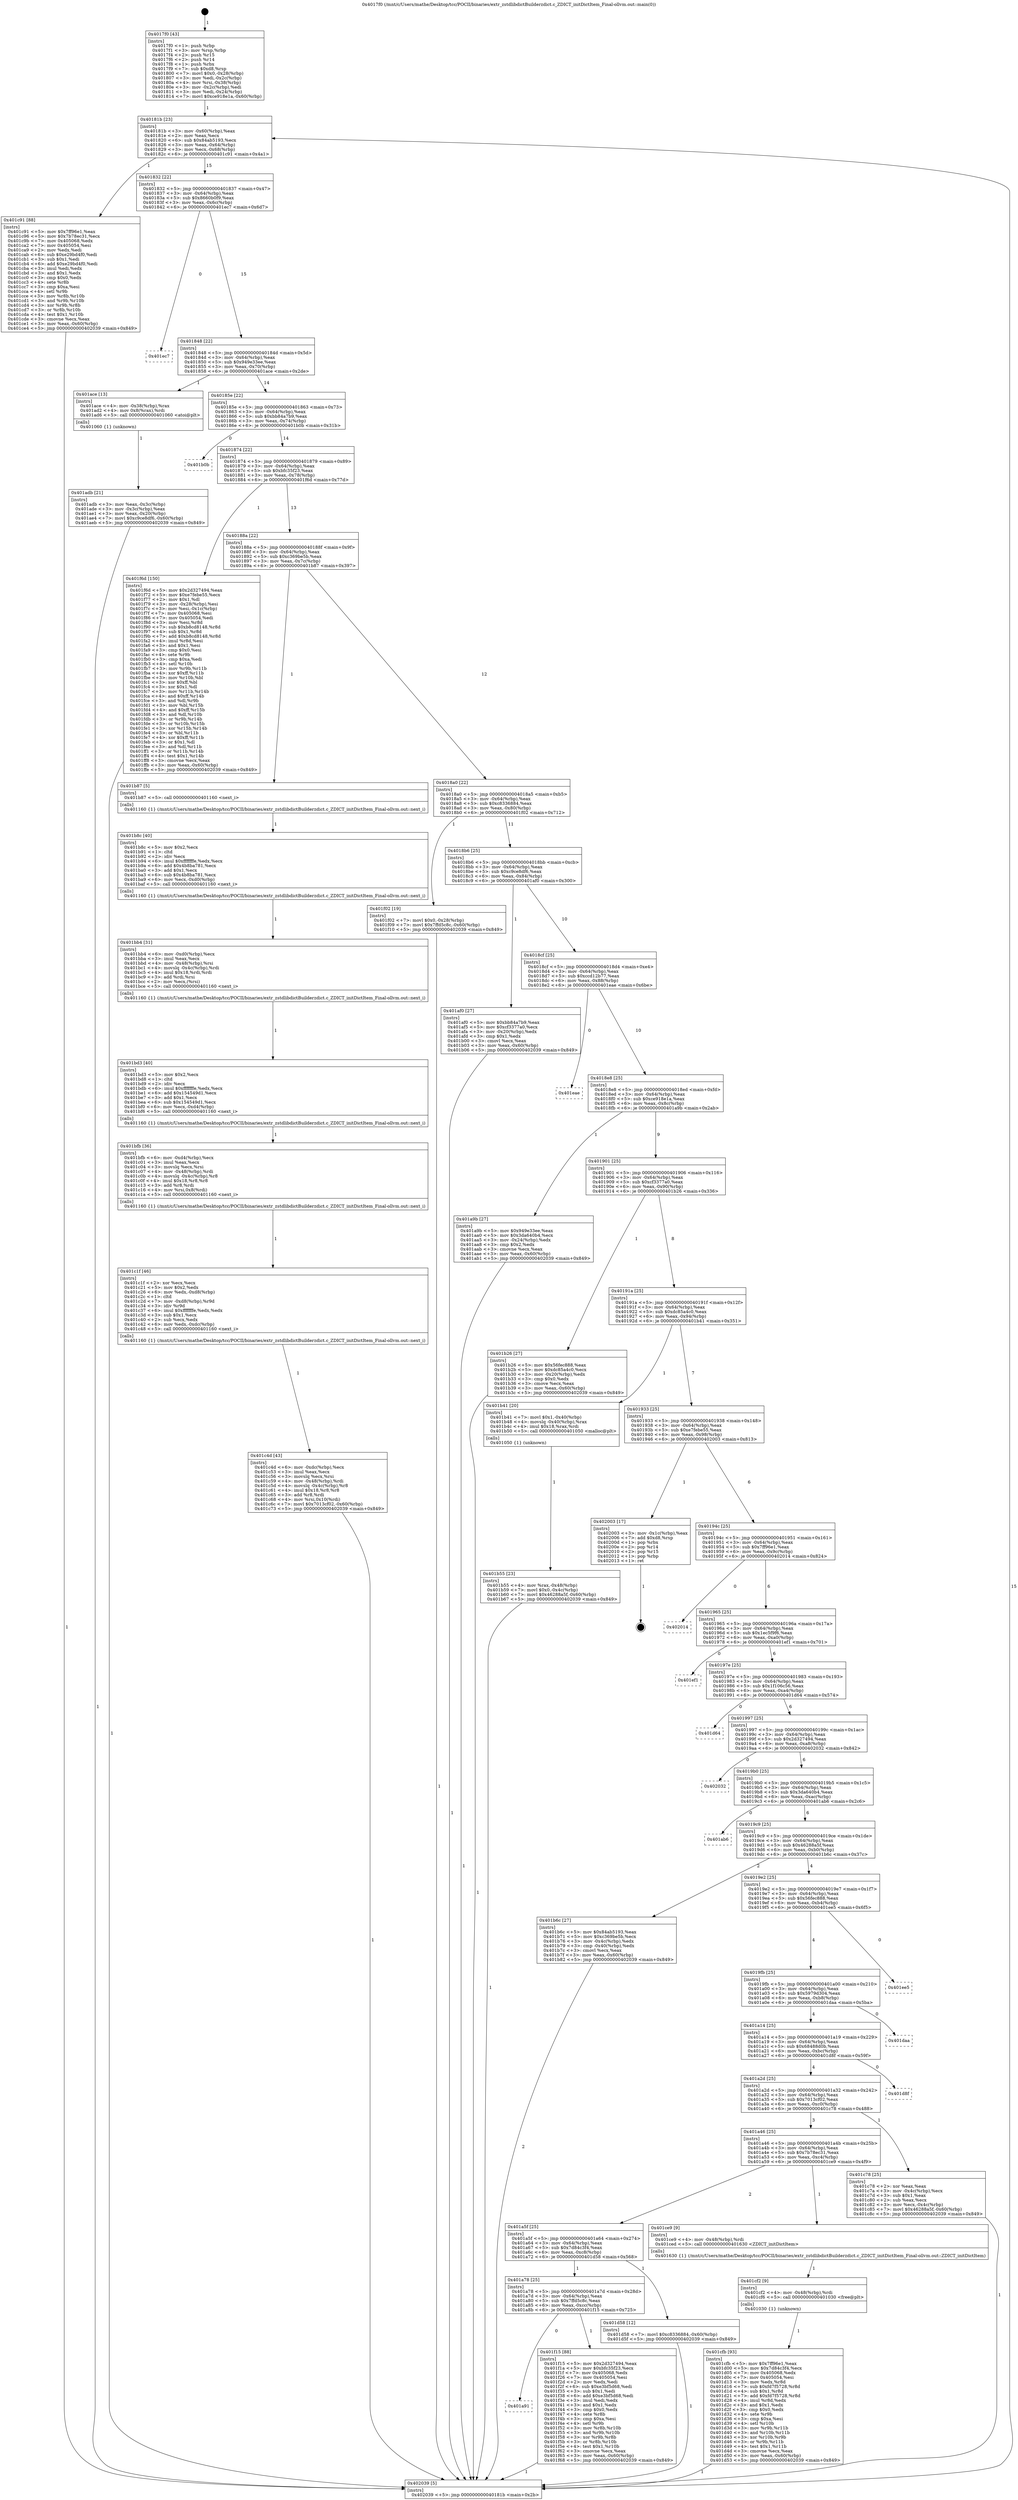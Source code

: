 digraph "0x4017f0" {
  label = "0x4017f0 (/mnt/c/Users/mathe/Desktop/tcc/POCII/binaries/extr_zstdlibdictBuilderzdict.c_ZDICT_initDictItem_Final-ollvm.out::main(0))"
  labelloc = "t"
  node[shape=record]

  Entry [label="",width=0.3,height=0.3,shape=circle,fillcolor=black,style=filled]
  "0x40181b" [label="{
     0x40181b [23]\l
     | [instrs]\l
     &nbsp;&nbsp;0x40181b \<+3\>: mov -0x60(%rbp),%eax\l
     &nbsp;&nbsp;0x40181e \<+2\>: mov %eax,%ecx\l
     &nbsp;&nbsp;0x401820 \<+6\>: sub $0x84ab5193,%ecx\l
     &nbsp;&nbsp;0x401826 \<+3\>: mov %eax,-0x64(%rbp)\l
     &nbsp;&nbsp;0x401829 \<+3\>: mov %ecx,-0x68(%rbp)\l
     &nbsp;&nbsp;0x40182c \<+6\>: je 0000000000401c91 \<main+0x4a1\>\l
  }"]
  "0x401c91" [label="{
     0x401c91 [88]\l
     | [instrs]\l
     &nbsp;&nbsp;0x401c91 \<+5\>: mov $0x7ff96e1,%eax\l
     &nbsp;&nbsp;0x401c96 \<+5\>: mov $0x7b78ec31,%ecx\l
     &nbsp;&nbsp;0x401c9b \<+7\>: mov 0x405068,%edx\l
     &nbsp;&nbsp;0x401ca2 \<+7\>: mov 0x405054,%esi\l
     &nbsp;&nbsp;0x401ca9 \<+2\>: mov %edx,%edi\l
     &nbsp;&nbsp;0x401cab \<+6\>: sub $0xe29bd4f0,%edi\l
     &nbsp;&nbsp;0x401cb1 \<+3\>: sub $0x1,%edi\l
     &nbsp;&nbsp;0x401cb4 \<+6\>: add $0xe29bd4f0,%edi\l
     &nbsp;&nbsp;0x401cba \<+3\>: imul %edi,%edx\l
     &nbsp;&nbsp;0x401cbd \<+3\>: and $0x1,%edx\l
     &nbsp;&nbsp;0x401cc0 \<+3\>: cmp $0x0,%edx\l
     &nbsp;&nbsp;0x401cc3 \<+4\>: sete %r8b\l
     &nbsp;&nbsp;0x401cc7 \<+3\>: cmp $0xa,%esi\l
     &nbsp;&nbsp;0x401cca \<+4\>: setl %r9b\l
     &nbsp;&nbsp;0x401cce \<+3\>: mov %r8b,%r10b\l
     &nbsp;&nbsp;0x401cd1 \<+3\>: and %r9b,%r10b\l
     &nbsp;&nbsp;0x401cd4 \<+3\>: xor %r9b,%r8b\l
     &nbsp;&nbsp;0x401cd7 \<+3\>: or %r8b,%r10b\l
     &nbsp;&nbsp;0x401cda \<+4\>: test $0x1,%r10b\l
     &nbsp;&nbsp;0x401cde \<+3\>: cmovne %ecx,%eax\l
     &nbsp;&nbsp;0x401ce1 \<+3\>: mov %eax,-0x60(%rbp)\l
     &nbsp;&nbsp;0x401ce4 \<+5\>: jmp 0000000000402039 \<main+0x849\>\l
  }"]
  "0x401832" [label="{
     0x401832 [22]\l
     | [instrs]\l
     &nbsp;&nbsp;0x401832 \<+5\>: jmp 0000000000401837 \<main+0x47\>\l
     &nbsp;&nbsp;0x401837 \<+3\>: mov -0x64(%rbp),%eax\l
     &nbsp;&nbsp;0x40183a \<+5\>: sub $0x8660b0f9,%eax\l
     &nbsp;&nbsp;0x40183f \<+3\>: mov %eax,-0x6c(%rbp)\l
     &nbsp;&nbsp;0x401842 \<+6\>: je 0000000000401ec7 \<main+0x6d7\>\l
  }"]
  Exit [label="",width=0.3,height=0.3,shape=circle,fillcolor=black,style=filled,peripheries=2]
  "0x401ec7" [label="{
     0x401ec7\l
  }", style=dashed]
  "0x401848" [label="{
     0x401848 [22]\l
     | [instrs]\l
     &nbsp;&nbsp;0x401848 \<+5\>: jmp 000000000040184d \<main+0x5d\>\l
     &nbsp;&nbsp;0x40184d \<+3\>: mov -0x64(%rbp),%eax\l
     &nbsp;&nbsp;0x401850 \<+5\>: sub $0x949e33ee,%eax\l
     &nbsp;&nbsp;0x401855 \<+3\>: mov %eax,-0x70(%rbp)\l
     &nbsp;&nbsp;0x401858 \<+6\>: je 0000000000401ace \<main+0x2de\>\l
  }"]
  "0x401a91" [label="{
     0x401a91\l
  }", style=dashed]
  "0x401ace" [label="{
     0x401ace [13]\l
     | [instrs]\l
     &nbsp;&nbsp;0x401ace \<+4\>: mov -0x38(%rbp),%rax\l
     &nbsp;&nbsp;0x401ad2 \<+4\>: mov 0x8(%rax),%rdi\l
     &nbsp;&nbsp;0x401ad6 \<+5\>: call 0000000000401060 \<atoi@plt\>\l
     | [calls]\l
     &nbsp;&nbsp;0x401060 \{1\} (unknown)\l
  }"]
  "0x40185e" [label="{
     0x40185e [22]\l
     | [instrs]\l
     &nbsp;&nbsp;0x40185e \<+5\>: jmp 0000000000401863 \<main+0x73\>\l
     &nbsp;&nbsp;0x401863 \<+3\>: mov -0x64(%rbp),%eax\l
     &nbsp;&nbsp;0x401866 \<+5\>: sub $0xbb84a7b9,%eax\l
     &nbsp;&nbsp;0x40186b \<+3\>: mov %eax,-0x74(%rbp)\l
     &nbsp;&nbsp;0x40186e \<+6\>: je 0000000000401b0b \<main+0x31b\>\l
  }"]
  "0x401f15" [label="{
     0x401f15 [88]\l
     | [instrs]\l
     &nbsp;&nbsp;0x401f15 \<+5\>: mov $0x2d327494,%eax\l
     &nbsp;&nbsp;0x401f1a \<+5\>: mov $0xbfc35f23,%ecx\l
     &nbsp;&nbsp;0x401f1f \<+7\>: mov 0x405068,%edx\l
     &nbsp;&nbsp;0x401f26 \<+7\>: mov 0x405054,%esi\l
     &nbsp;&nbsp;0x401f2d \<+2\>: mov %edx,%edi\l
     &nbsp;&nbsp;0x401f2f \<+6\>: sub $0xe3bf5d68,%edi\l
     &nbsp;&nbsp;0x401f35 \<+3\>: sub $0x1,%edi\l
     &nbsp;&nbsp;0x401f38 \<+6\>: add $0xe3bf5d68,%edi\l
     &nbsp;&nbsp;0x401f3e \<+3\>: imul %edi,%edx\l
     &nbsp;&nbsp;0x401f41 \<+3\>: and $0x1,%edx\l
     &nbsp;&nbsp;0x401f44 \<+3\>: cmp $0x0,%edx\l
     &nbsp;&nbsp;0x401f47 \<+4\>: sete %r8b\l
     &nbsp;&nbsp;0x401f4b \<+3\>: cmp $0xa,%esi\l
     &nbsp;&nbsp;0x401f4e \<+4\>: setl %r9b\l
     &nbsp;&nbsp;0x401f52 \<+3\>: mov %r8b,%r10b\l
     &nbsp;&nbsp;0x401f55 \<+3\>: and %r9b,%r10b\l
     &nbsp;&nbsp;0x401f58 \<+3\>: xor %r9b,%r8b\l
     &nbsp;&nbsp;0x401f5b \<+3\>: or %r8b,%r10b\l
     &nbsp;&nbsp;0x401f5e \<+4\>: test $0x1,%r10b\l
     &nbsp;&nbsp;0x401f62 \<+3\>: cmovne %ecx,%eax\l
     &nbsp;&nbsp;0x401f65 \<+3\>: mov %eax,-0x60(%rbp)\l
     &nbsp;&nbsp;0x401f68 \<+5\>: jmp 0000000000402039 \<main+0x849\>\l
  }"]
  "0x401b0b" [label="{
     0x401b0b\l
  }", style=dashed]
  "0x401874" [label="{
     0x401874 [22]\l
     | [instrs]\l
     &nbsp;&nbsp;0x401874 \<+5\>: jmp 0000000000401879 \<main+0x89\>\l
     &nbsp;&nbsp;0x401879 \<+3\>: mov -0x64(%rbp),%eax\l
     &nbsp;&nbsp;0x40187c \<+5\>: sub $0xbfc35f23,%eax\l
     &nbsp;&nbsp;0x401881 \<+3\>: mov %eax,-0x78(%rbp)\l
     &nbsp;&nbsp;0x401884 \<+6\>: je 0000000000401f6d \<main+0x77d\>\l
  }"]
  "0x401a78" [label="{
     0x401a78 [25]\l
     | [instrs]\l
     &nbsp;&nbsp;0x401a78 \<+5\>: jmp 0000000000401a7d \<main+0x28d\>\l
     &nbsp;&nbsp;0x401a7d \<+3\>: mov -0x64(%rbp),%eax\l
     &nbsp;&nbsp;0x401a80 \<+5\>: sub $0x7ffd5c8c,%eax\l
     &nbsp;&nbsp;0x401a85 \<+6\>: mov %eax,-0xcc(%rbp)\l
     &nbsp;&nbsp;0x401a8b \<+6\>: je 0000000000401f15 \<main+0x725\>\l
  }"]
  "0x401f6d" [label="{
     0x401f6d [150]\l
     | [instrs]\l
     &nbsp;&nbsp;0x401f6d \<+5\>: mov $0x2d327494,%eax\l
     &nbsp;&nbsp;0x401f72 \<+5\>: mov $0xe7febe55,%ecx\l
     &nbsp;&nbsp;0x401f77 \<+2\>: mov $0x1,%dl\l
     &nbsp;&nbsp;0x401f79 \<+3\>: mov -0x28(%rbp),%esi\l
     &nbsp;&nbsp;0x401f7c \<+3\>: mov %esi,-0x1c(%rbp)\l
     &nbsp;&nbsp;0x401f7f \<+7\>: mov 0x405068,%esi\l
     &nbsp;&nbsp;0x401f86 \<+7\>: mov 0x405054,%edi\l
     &nbsp;&nbsp;0x401f8d \<+3\>: mov %esi,%r8d\l
     &nbsp;&nbsp;0x401f90 \<+7\>: sub $0xb8cd8148,%r8d\l
     &nbsp;&nbsp;0x401f97 \<+4\>: sub $0x1,%r8d\l
     &nbsp;&nbsp;0x401f9b \<+7\>: add $0xb8cd8148,%r8d\l
     &nbsp;&nbsp;0x401fa2 \<+4\>: imul %r8d,%esi\l
     &nbsp;&nbsp;0x401fa6 \<+3\>: and $0x1,%esi\l
     &nbsp;&nbsp;0x401fa9 \<+3\>: cmp $0x0,%esi\l
     &nbsp;&nbsp;0x401fac \<+4\>: sete %r9b\l
     &nbsp;&nbsp;0x401fb0 \<+3\>: cmp $0xa,%edi\l
     &nbsp;&nbsp;0x401fb3 \<+4\>: setl %r10b\l
     &nbsp;&nbsp;0x401fb7 \<+3\>: mov %r9b,%r11b\l
     &nbsp;&nbsp;0x401fba \<+4\>: xor $0xff,%r11b\l
     &nbsp;&nbsp;0x401fbe \<+3\>: mov %r10b,%bl\l
     &nbsp;&nbsp;0x401fc1 \<+3\>: xor $0xff,%bl\l
     &nbsp;&nbsp;0x401fc4 \<+3\>: xor $0x1,%dl\l
     &nbsp;&nbsp;0x401fc7 \<+3\>: mov %r11b,%r14b\l
     &nbsp;&nbsp;0x401fca \<+4\>: and $0xff,%r14b\l
     &nbsp;&nbsp;0x401fce \<+3\>: and %dl,%r9b\l
     &nbsp;&nbsp;0x401fd1 \<+3\>: mov %bl,%r15b\l
     &nbsp;&nbsp;0x401fd4 \<+4\>: and $0xff,%r15b\l
     &nbsp;&nbsp;0x401fd8 \<+3\>: and %dl,%r10b\l
     &nbsp;&nbsp;0x401fdb \<+3\>: or %r9b,%r14b\l
     &nbsp;&nbsp;0x401fde \<+3\>: or %r10b,%r15b\l
     &nbsp;&nbsp;0x401fe1 \<+3\>: xor %r15b,%r14b\l
     &nbsp;&nbsp;0x401fe4 \<+3\>: or %bl,%r11b\l
     &nbsp;&nbsp;0x401fe7 \<+4\>: xor $0xff,%r11b\l
     &nbsp;&nbsp;0x401feb \<+3\>: or $0x1,%dl\l
     &nbsp;&nbsp;0x401fee \<+3\>: and %dl,%r11b\l
     &nbsp;&nbsp;0x401ff1 \<+3\>: or %r11b,%r14b\l
     &nbsp;&nbsp;0x401ff4 \<+4\>: test $0x1,%r14b\l
     &nbsp;&nbsp;0x401ff8 \<+3\>: cmovne %ecx,%eax\l
     &nbsp;&nbsp;0x401ffb \<+3\>: mov %eax,-0x60(%rbp)\l
     &nbsp;&nbsp;0x401ffe \<+5\>: jmp 0000000000402039 \<main+0x849\>\l
  }"]
  "0x40188a" [label="{
     0x40188a [22]\l
     | [instrs]\l
     &nbsp;&nbsp;0x40188a \<+5\>: jmp 000000000040188f \<main+0x9f\>\l
     &nbsp;&nbsp;0x40188f \<+3\>: mov -0x64(%rbp),%eax\l
     &nbsp;&nbsp;0x401892 \<+5\>: sub $0xc369be5b,%eax\l
     &nbsp;&nbsp;0x401897 \<+3\>: mov %eax,-0x7c(%rbp)\l
     &nbsp;&nbsp;0x40189a \<+6\>: je 0000000000401b87 \<main+0x397\>\l
  }"]
  "0x401d58" [label="{
     0x401d58 [12]\l
     | [instrs]\l
     &nbsp;&nbsp;0x401d58 \<+7\>: movl $0xc8336884,-0x60(%rbp)\l
     &nbsp;&nbsp;0x401d5f \<+5\>: jmp 0000000000402039 \<main+0x849\>\l
  }"]
  "0x401b87" [label="{
     0x401b87 [5]\l
     | [instrs]\l
     &nbsp;&nbsp;0x401b87 \<+5\>: call 0000000000401160 \<next_i\>\l
     | [calls]\l
     &nbsp;&nbsp;0x401160 \{1\} (/mnt/c/Users/mathe/Desktop/tcc/POCII/binaries/extr_zstdlibdictBuilderzdict.c_ZDICT_initDictItem_Final-ollvm.out::next_i)\l
  }"]
  "0x4018a0" [label="{
     0x4018a0 [22]\l
     | [instrs]\l
     &nbsp;&nbsp;0x4018a0 \<+5\>: jmp 00000000004018a5 \<main+0xb5\>\l
     &nbsp;&nbsp;0x4018a5 \<+3\>: mov -0x64(%rbp),%eax\l
     &nbsp;&nbsp;0x4018a8 \<+5\>: sub $0xc8336884,%eax\l
     &nbsp;&nbsp;0x4018ad \<+3\>: mov %eax,-0x80(%rbp)\l
     &nbsp;&nbsp;0x4018b0 \<+6\>: je 0000000000401f02 \<main+0x712\>\l
  }"]
  "0x401cfb" [label="{
     0x401cfb [93]\l
     | [instrs]\l
     &nbsp;&nbsp;0x401cfb \<+5\>: mov $0x7ff96e1,%eax\l
     &nbsp;&nbsp;0x401d00 \<+5\>: mov $0x7d84c3f4,%ecx\l
     &nbsp;&nbsp;0x401d05 \<+7\>: mov 0x405068,%edx\l
     &nbsp;&nbsp;0x401d0c \<+7\>: mov 0x405054,%esi\l
     &nbsp;&nbsp;0x401d13 \<+3\>: mov %edx,%r8d\l
     &nbsp;&nbsp;0x401d16 \<+7\>: sub $0xfd7f5728,%r8d\l
     &nbsp;&nbsp;0x401d1d \<+4\>: sub $0x1,%r8d\l
     &nbsp;&nbsp;0x401d21 \<+7\>: add $0xfd7f5728,%r8d\l
     &nbsp;&nbsp;0x401d28 \<+4\>: imul %r8d,%edx\l
     &nbsp;&nbsp;0x401d2c \<+3\>: and $0x1,%edx\l
     &nbsp;&nbsp;0x401d2f \<+3\>: cmp $0x0,%edx\l
     &nbsp;&nbsp;0x401d32 \<+4\>: sete %r9b\l
     &nbsp;&nbsp;0x401d36 \<+3\>: cmp $0xa,%esi\l
     &nbsp;&nbsp;0x401d39 \<+4\>: setl %r10b\l
     &nbsp;&nbsp;0x401d3d \<+3\>: mov %r9b,%r11b\l
     &nbsp;&nbsp;0x401d40 \<+3\>: and %r10b,%r11b\l
     &nbsp;&nbsp;0x401d43 \<+3\>: xor %r10b,%r9b\l
     &nbsp;&nbsp;0x401d46 \<+3\>: or %r9b,%r11b\l
     &nbsp;&nbsp;0x401d49 \<+4\>: test $0x1,%r11b\l
     &nbsp;&nbsp;0x401d4d \<+3\>: cmovne %ecx,%eax\l
     &nbsp;&nbsp;0x401d50 \<+3\>: mov %eax,-0x60(%rbp)\l
     &nbsp;&nbsp;0x401d53 \<+5\>: jmp 0000000000402039 \<main+0x849\>\l
  }"]
  "0x401f02" [label="{
     0x401f02 [19]\l
     | [instrs]\l
     &nbsp;&nbsp;0x401f02 \<+7\>: movl $0x0,-0x28(%rbp)\l
     &nbsp;&nbsp;0x401f09 \<+7\>: movl $0x7ffd5c8c,-0x60(%rbp)\l
     &nbsp;&nbsp;0x401f10 \<+5\>: jmp 0000000000402039 \<main+0x849\>\l
  }"]
  "0x4018b6" [label="{
     0x4018b6 [25]\l
     | [instrs]\l
     &nbsp;&nbsp;0x4018b6 \<+5\>: jmp 00000000004018bb \<main+0xcb\>\l
     &nbsp;&nbsp;0x4018bb \<+3\>: mov -0x64(%rbp),%eax\l
     &nbsp;&nbsp;0x4018be \<+5\>: sub $0xc9ce8df6,%eax\l
     &nbsp;&nbsp;0x4018c3 \<+6\>: mov %eax,-0x84(%rbp)\l
     &nbsp;&nbsp;0x4018c9 \<+6\>: je 0000000000401af0 \<main+0x300\>\l
  }"]
  "0x401cf2" [label="{
     0x401cf2 [9]\l
     | [instrs]\l
     &nbsp;&nbsp;0x401cf2 \<+4\>: mov -0x48(%rbp),%rdi\l
     &nbsp;&nbsp;0x401cf6 \<+5\>: call 0000000000401030 \<free@plt\>\l
     | [calls]\l
     &nbsp;&nbsp;0x401030 \{1\} (unknown)\l
  }"]
  "0x401af0" [label="{
     0x401af0 [27]\l
     | [instrs]\l
     &nbsp;&nbsp;0x401af0 \<+5\>: mov $0xbb84a7b9,%eax\l
     &nbsp;&nbsp;0x401af5 \<+5\>: mov $0xcf3377a0,%ecx\l
     &nbsp;&nbsp;0x401afa \<+3\>: mov -0x20(%rbp),%edx\l
     &nbsp;&nbsp;0x401afd \<+3\>: cmp $0x1,%edx\l
     &nbsp;&nbsp;0x401b00 \<+3\>: cmovl %ecx,%eax\l
     &nbsp;&nbsp;0x401b03 \<+3\>: mov %eax,-0x60(%rbp)\l
     &nbsp;&nbsp;0x401b06 \<+5\>: jmp 0000000000402039 \<main+0x849\>\l
  }"]
  "0x4018cf" [label="{
     0x4018cf [25]\l
     | [instrs]\l
     &nbsp;&nbsp;0x4018cf \<+5\>: jmp 00000000004018d4 \<main+0xe4\>\l
     &nbsp;&nbsp;0x4018d4 \<+3\>: mov -0x64(%rbp),%eax\l
     &nbsp;&nbsp;0x4018d7 \<+5\>: sub $0xccd12b77,%eax\l
     &nbsp;&nbsp;0x4018dc \<+6\>: mov %eax,-0x88(%rbp)\l
     &nbsp;&nbsp;0x4018e2 \<+6\>: je 0000000000401eae \<main+0x6be\>\l
  }"]
  "0x401a5f" [label="{
     0x401a5f [25]\l
     | [instrs]\l
     &nbsp;&nbsp;0x401a5f \<+5\>: jmp 0000000000401a64 \<main+0x274\>\l
     &nbsp;&nbsp;0x401a64 \<+3\>: mov -0x64(%rbp),%eax\l
     &nbsp;&nbsp;0x401a67 \<+5\>: sub $0x7d84c3f4,%eax\l
     &nbsp;&nbsp;0x401a6c \<+6\>: mov %eax,-0xc8(%rbp)\l
     &nbsp;&nbsp;0x401a72 \<+6\>: je 0000000000401d58 \<main+0x568\>\l
  }"]
  "0x401eae" [label="{
     0x401eae\l
  }", style=dashed]
  "0x4018e8" [label="{
     0x4018e8 [25]\l
     | [instrs]\l
     &nbsp;&nbsp;0x4018e8 \<+5\>: jmp 00000000004018ed \<main+0xfd\>\l
     &nbsp;&nbsp;0x4018ed \<+3\>: mov -0x64(%rbp),%eax\l
     &nbsp;&nbsp;0x4018f0 \<+5\>: sub $0xce918e1a,%eax\l
     &nbsp;&nbsp;0x4018f5 \<+6\>: mov %eax,-0x8c(%rbp)\l
     &nbsp;&nbsp;0x4018fb \<+6\>: je 0000000000401a9b \<main+0x2ab\>\l
  }"]
  "0x401ce9" [label="{
     0x401ce9 [9]\l
     | [instrs]\l
     &nbsp;&nbsp;0x401ce9 \<+4\>: mov -0x48(%rbp),%rdi\l
     &nbsp;&nbsp;0x401ced \<+5\>: call 0000000000401630 \<ZDICT_initDictItem\>\l
     | [calls]\l
     &nbsp;&nbsp;0x401630 \{1\} (/mnt/c/Users/mathe/Desktop/tcc/POCII/binaries/extr_zstdlibdictBuilderzdict.c_ZDICT_initDictItem_Final-ollvm.out::ZDICT_initDictItem)\l
  }"]
  "0x401a9b" [label="{
     0x401a9b [27]\l
     | [instrs]\l
     &nbsp;&nbsp;0x401a9b \<+5\>: mov $0x949e33ee,%eax\l
     &nbsp;&nbsp;0x401aa0 \<+5\>: mov $0x3da640b4,%ecx\l
     &nbsp;&nbsp;0x401aa5 \<+3\>: mov -0x24(%rbp),%edx\l
     &nbsp;&nbsp;0x401aa8 \<+3\>: cmp $0x2,%edx\l
     &nbsp;&nbsp;0x401aab \<+3\>: cmovne %ecx,%eax\l
     &nbsp;&nbsp;0x401aae \<+3\>: mov %eax,-0x60(%rbp)\l
     &nbsp;&nbsp;0x401ab1 \<+5\>: jmp 0000000000402039 \<main+0x849\>\l
  }"]
  "0x401901" [label="{
     0x401901 [25]\l
     | [instrs]\l
     &nbsp;&nbsp;0x401901 \<+5\>: jmp 0000000000401906 \<main+0x116\>\l
     &nbsp;&nbsp;0x401906 \<+3\>: mov -0x64(%rbp),%eax\l
     &nbsp;&nbsp;0x401909 \<+5\>: sub $0xcf3377a0,%eax\l
     &nbsp;&nbsp;0x40190e \<+6\>: mov %eax,-0x90(%rbp)\l
     &nbsp;&nbsp;0x401914 \<+6\>: je 0000000000401b26 \<main+0x336\>\l
  }"]
  "0x402039" [label="{
     0x402039 [5]\l
     | [instrs]\l
     &nbsp;&nbsp;0x402039 \<+5\>: jmp 000000000040181b \<main+0x2b\>\l
  }"]
  "0x4017f0" [label="{
     0x4017f0 [43]\l
     | [instrs]\l
     &nbsp;&nbsp;0x4017f0 \<+1\>: push %rbp\l
     &nbsp;&nbsp;0x4017f1 \<+3\>: mov %rsp,%rbp\l
     &nbsp;&nbsp;0x4017f4 \<+2\>: push %r15\l
     &nbsp;&nbsp;0x4017f6 \<+2\>: push %r14\l
     &nbsp;&nbsp;0x4017f8 \<+1\>: push %rbx\l
     &nbsp;&nbsp;0x4017f9 \<+7\>: sub $0xd8,%rsp\l
     &nbsp;&nbsp;0x401800 \<+7\>: movl $0x0,-0x28(%rbp)\l
     &nbsp;&nbsp;0x401807 \<+3\>: mov %edi,-0x2c(%rbp)\l
     &nbsp;&nbsp;0x40180a \<+4\>: mov %rsi,-0x38(%rbp)\l
     &nbsp;&nbsp;0x40180e \<+3\>: mov -0x2c(%rbp),%edi\l
     &nbsp;&nbsp;0x401811 \<+3\>: mov %edi,-0x24(%rbp)\l
     &nbsp;&nbsp;0x401814 \<+7\>: movl $0xce918e1a,-0x60(%rbp)\l
  }"]
  "0x401adb" [label="{
     0x401adb [21]\l
     | [instrs]\l
     &nbsp;&nbsp;0x401adb \<+3\>: mov %eax,-0x3c(%rbp)\l
     &nbsp;&nbsp;0x401ade \<+3\>: mov -0x3c(%rbp),%eax\l
     &nbsp;&nbsp;0x401ae1 \<+3\>: mov %eax,-0x20(%rbp)\l
     &nbsp;&nbsp;0x401ae4 \<+7\>: movl $0xc9ce8df6,-0x60(%rbp)\l
     &nbsp;&nbsp;0x401aeb \<+5\>: jmp 0000000000402039 \<main+0x849\>\l
  }"]
  "0x401a46" [label="{
     0x401a46 [25]\l
     | [instrs]\l
     &nbsp;&nbsp;0x401a46 \<+5\>: jmp 0000000000401a4b \<main+0x25b\>\l
     &nbsp;&nbsp;0x401a4b \<+3\>: mov -0x64(%rbp),%eax\l
     &nbsp;&nbsp;0x401a4e \<+5\>: sub $0x7b78ec31,%eax\l
     &nbsp;&nbsp;0x401a53 \<+6\>: mov %eax,-0xc4(%rbp)\l
     &nbsp;&nbsp;0x401a59 \<+6\>: je 0000000000401ce9 \<main+0x4f9\>\l
  }"]
  "0x401b26" [label="{
     0x401b26 [27]\l
     | [instrs]\l
     &nbsp;&nbsp;0x401b26 \<+5\>: mov $0x56fec888,%eax\l
     &nbsp;&nbsp;0x401b2b \<+5\>: mov $0xdc85a4c0,%ecx\l
     &nbsp;&nbsp;0x401b30 \<+3\>: mov -0x20(%rbp),%edx\l
     &nbsp;&nbsp;0x401b33 \<+3\>: cmp $0x0,%edx\l
     &nbsp;&nbsp;0x401b36 \<+3\>: cmove %ecx,%eax\l
     &nbsp;&nbsp;0x401b39 \<+3\>: mov %eax,-0x60(%rbp)\l
     &nbsp;&nbsp;0x401b3c \<+5\>: jmp 0000000000402039 \<main+0x849\>\l
  }"]
  "0x40191a" [label="{
     0x40191a [25]\l
     | [instrs]\l
     &nbsp;&nbsp;0x40191a \<+5\>: jmp 000000000040191f \<main+0x12f\>\l
     &nbsp;&nbsp;0x40191f \<+3\>: mov -0x64(%rbp),%eax\l
     &nbsp;&nbsp;0x401922 \<+5\>: sub $0xdc85a4c0,%eax\l
     &nbsp;&nbsp;0x401927 \<+6\>: mov %eax,-0x94(%rbp)\l
     &nbsp;&nbsp;0x40192d \<+6\>: je 0000000000401b41 \<main+0x351\>\l
  }"]
  "0x401c78" [label="{
     0x401c78 [25]\l
     | [instrs]\l
     &nbsp;&nbsp;0x401c78 \<+2\>: xor %eax,%eax\l
     &nbsp;&nbsp;0x401c7a \<+3\>: mov -0x4c(%rbp),%ecx\l
     &nbsp;&nbsp;0x401c7d \<+3\>: sub $0x1,%eax\l
     &nbsp;&nbsp;0x401c80 \<+2\>: sub %eax,%ecx\l
     &nbsp;&nbsp;0x401c82 \<+3\>: mov %ecx,-0x4c(%rbp)\l
     &nbsp;&nbsp;0x401c85 \<+7\>: movl $0x46288a5f,-0x60(%rbp)\l
     &nbsp;&nbsp;0x401c8c \<+5\>: jmp 0000000000402039 \<main+0x849\>\l
  }"]
  "0x401b41" [label="{
     0x401b41 [20]\l
     | [instrs]\l
     &nbsp;&nbsp;0x401b41 \<+7\>: movl $0x1,-0x40(%rbp)\l
     &nbsp;&nbsp;0x401b48 \<+4\>: movslq -0x40(%rbp),%rax\l
     &nbsp;&nbsp;0x401b4c \<+4\>: imul $0x18,%rax,%rdi\l
     &nbsp;&nbsp;0x401b50 \<+5\>: call 0000000000401050 \<malloc@plt\>\l
     | [calls]\l
     &nbsp;&nbsp;0x401050 \{1\} (unknown)\l
  }"]
  "0x401933" [label="{
     0x401933 [25]\l
     | [instrs]\l
     &nbsp;&nbsp;0x401933 \<+5\>: jmp 0000000000401938 \<main+0x148\>\l
     &nbsp;&nbsp;0x401938 \<+3\>: mov -0x64(%rbp),%eax\l
     &nbsp;&nbsp;0x40193b \<+5\>: sub $0xe7febe55,%eax\l
     &nbsp;&nbsp;0x401940 \<+6\>: mov %eax,-0x98(%rbp)\l
     &nbsp;&nbsp;0x401946 \<+6\>: je 0000000000402003 \<main+0x813\>\l
  }"]
  "0x401b55" [label="{
     0x401b55 [23]\l
     | [instrs]\l
     &nbsp;&nbsp;0x401b55 \<+4\>: mov %rax,-0x48(%rbp)\l
     &nbsp;&nbsp;0x401b59 \<+7\>: movl $0x0,-0x4c(%rbp)\l
     &nbsp;&nbsp;0x401b60 \<+7\>: movl $0x46288a5f,-0x60(%rbp)\l
     &nbsp;&nbsp;0x401b67 \<+5\>: jmp 0000000000402039 \<main+0x849\>\l
  }"]
  "0x401a2d" [label="{
     0x401a2d [25]\l
     | [instrs]\l
     &nbsp;&nbsp;0x401a2d \<+5\>: jmp 0000000000401a32 \<main+0x242\>\l
     &nbsp;&nbsp;0x401a32 \<+3\>: mov -0x64(%rbp),%eax\l
     &nbsp;&nbsp;0x401a35 \<+5\>: sub $0x7013cf02,%eax\l
     &nbsp;&nbsp;0x401a3a \<+6\>: mov %eax,-0xc0(%rbp)\l
     &nbsp;&nbsp;0x401a40 \<+6\>: je 0000000000401c78 \<main+0x488\>\l
  }"]
  "0x402003" [label="{
     0x402003 [17]\l
     | [instrs]\l
     &nbsp;&nbsp;0x402003 \<+3\>: mov -0x1c(%rbp),%eax\l
     &nbsp;&nbsp;0x402006 \<+7\>: add $0xd8,%rsp\l
     &nbsp;&nbsp;0x40200d \<+1\>: pop %rbx\l
     &nbsp;&nbsp;0x40200e \<+2\>: pop %r14\l
     &nbsp;&nbsp;0x402010 \<+2\>: pop %r15\l
     &nbsp;&nbsp;0x402012 \<+1\>: pop %rbp\l
     &nbsp;&nbsp;0x402013 \<+1\>: ret\l
  }"]
  "0x40194c" [label="{
     0x40194c [25]\l
     | [instrs]\l
     &nbsp;&nbsp;0x40194c \<+5\>: jmp 0000000000401951 \<main+0x161\>\l
     &nbsp;&nbsp;0x401951 \<+3\>: mov -0x64(%rbp),%eax\l
     &nbsp;&nbsp;0x401954 \<+5\>: sub $0x7ff96e1,%eax\l
     &nbsp;&nbsp;0x401959 \<+6\>: mov %eax,-0x9c(%rbp)\l
     &nbsp;&nbsp;0x40195f \<+6\>: je 0000000000402014 \<main+0x824\>\l
  }"]
  "0x401d8f" [label="{
     0x401d8f\l
  }", style=dashed]
  "0x402014" [label="{
     0x402014\l
  }", style=dashed]
  "0x401965" [label="{
     0x401965 [25]\l
     | [instrs]\l
     &nbsp;&nbsp;0x401965 \<+5\>: jmp 000000000040196a \<main+0x17a\>\l
     &nbsp;&nbsp;0x40196a \<+3\>: mov -0x64(%rbp),%eax\l
     &nbsp;&nbsp;0x40196d \<+5\>: sub $0x1ec5f9f6,%eax\l
     &nbsp;&nbsp;0x401972 \<+6\>: mov %eax,-0xa0(%rbp)\l
     &nbsp;&nbsp;0x401978 \<+6\>: je 0000000000401ef1 \<main+0x701\>\l
  }"]
  "0x401a14" [label="{
     0x401a14 [25]\l
     | [instrs]\l
     &nbsp;&nbsp;0x401a14 \<+5\>: jmp 0000000000401a19 \<main+0x229\>\l
     &nbsp;&nbsp;0x401a19 \<+3\>: mov -0x64(%rbp),%eax\l
     &nbsp;&nbsp;0x401a1c \<+5\>: sub $0x68488d0b,%eax\l
     &nbsp;&nbsp;0x401a21 \<+6\>: mov %eax,-0xbc(%rbp)\l
     &nbsp;&nbsp;0x401a27 \<+6\>: je 0000000000401d8f \<main+0x59f\>\l
  }"]
  "0x401ef1" [label="{
     0x401ef1\l
  }", style=dashed]
  "0x40197e" [label="{
     0x40197e [25]\l
     | [instrs]\l
     &nbsp;&nbsp;0x40197e \<+5\>: jmp 0000000000401983 \<main+0x193\>\l
     &nbsp;&nbsp;0x401983 \<+3\>: mov -0x64(%rbp),%eax\l
     &nbsp;&nbsp;0x401986 \<+5\>: sub $0x1f106c56,%eax\l
     &nbsp;&nbsp;0x40198b \<+6\>: mov %eax,-0xa4(%rbp)\l
     &nbsp;&nbsp;0x401991 \<+6\>: je 0000000000401d64 \<main+0x574\>\l
  }"]
  "0x401daa" [label="{
     0x401daa\l
  }", style=dashed]
  "0x401d64" [label="{
     0x401d64\l
  }", style=dashed]
  "0x401997" [label="{
     0x401997 [25]\l
     | [instrs]\l
     &nbsp;&nbsp;0x401997 \<+5\>: jmp 000000000040199c \<main+0x1ac\>\l
     &nbsp;&nbsp;0x40199c \<+3\>: mov -0x64(%rbp),%eax\l
     &nbsp;&nbsp;0x40199f \<+5\>: sub $0x2d327494,%eax\l
     &nbsp;&nbsp;0x4019a4 \<+6\>: mov %eax,-0xa8(%rbp)\l
     &nbsp;&nbsp;0x4019aa \<+6\>: je 0000000000402032 \<main+0x842\>\l
  }"]
  "0x4019fb" [label="{
     0x4019fb [25]\l
     | [instrs]\l
     &nbsp;&nbsp;0x4019fb \<+5\>: jmp 0000000000401a00 \<main+0x210\>\l
     &nbsp;&nbsp;0x401a00 \<+3\>: mov -0x64(%rbp),%eax\l
     &nbsp;&nbsp;0x401a03 \<+5\>: sub $0x5979d304,%eax\l
     &nbsp;&nbsp;0x401a08 \<+6\>: mov %eax,-0xb8(%rbp)\l
     &nbsp;&nbsp;0x401a0e \<+6\>: je 0000000000401daa \<main+0x5ba\>\l
  }"]
  "0x402032" [label="{
     0x402032\l
  }", style=dashed]
  "0x4019b0" [label="{
     0x4019b0 [25]\l
     | [instrs]\l
     &nbsp;&nbsp;0x4019b0 \<+5\>: jmp 00000000004019b5 \<main+0x1c5\>\l
     &nbsp;&nbsp;0x4019b5 \<+3\>: mov -0x64(%rbp),%eax\l
     &nbsp;&nbsp;0x4019b8 \<+5\>: sub $0x3da640b4,%eax\l
     &nbsp;&nbsp;0x4019bd \<+6\>: mov %eax,-0xac(%rbp)\l
     &nbsp;&nbsp;0x4019c3 \<+6\>: je 0000000000401ab6 \<main+0x2c6\>\l
  }"]
  "0x401ee5" [label="{
     0x401ee5\l
  }", style=dashed]
  "0x401ab6" [label="{
     0x401ab6\l
  }", style=dashed]
  "0x4019c9" [label="{
     0x4019c9 [25]\l
     | [instrs]\l
     &nbsp;&nbsp;0x4019c9 \<+5\>: jmp 00000000004019ce \<main+0x1de\>\l
     &nbsp;&nbsp;0x4019ce \<+3\>: mov -0x64(%rbp),%eax\l
     &nbsp;&nbsp;0x4019d1 \<+5\>: sub $0x46288a5f,%eax\l
     &nbsp;&nbsp;0x4019d6 \<+6\>: mov %eax,-0xb0(%rbp)\l
     &nbsp;&nbsp;0x4019dc \<+6\>: je 0000000000401b6c \<main+0x37c\>\l
  }"]
  "0x401c4d" [label="{
     0x401c4d [43]\l
     | [instrs]\l
     &nbsp;&nbsp;0x401c4d \<+6\>: mov -0xdc(%rbp),%ecx\l
     &nbsp;&nbsp;0x401c53 \<+3\>: imul %eax,%ecx\l
     &nbsp;&nbsp;0x401c56 \<+3\>: movslq %ecx,%rsi\l
     &nbsp;&nbsp;0x401c59 \<+4\>: mov -0x48(%rbp),%rdi\l
     &nbsp;&nbsp;0x401c5d \<+4\>: movslq -0x4c(%rbp),%r8\l
     &nbsp;&nbsp;0x401c61 \<+4\>: imul $0x18,%r8,%r8\l
     &nbsp;&nbsp;0x401c65 \<+3\>: add %r8,%rdi\l
     &nbsp;&nbsp;0x401c68 \<+4\>: mov %rsi,0x10(%rdi)\l
     &nbsp;&nbsp;0x401c6c \<+7\>: movl $0x7013cf02,-0x60(%rbp)\l
     &nbsp;&nbsp;0x401c73 \<+5\>: jmp 0000000000402039 \<main+0x849\>\l
  }"]
  "0x401b6c" [label="{
     0x401b6c [27]\l
     | [instrs]\l
     &nbsp;&nbsp;0x401b6c \<+5\>: mov $0x84ab5193,%eax\l
     &nbsp;&nbsp;0x401b71 \<+5\>: mov $0xc369be5b,%ecx\l
     &nbsp;&nbsp;0x401b76 \<+3\>: mov -0x4c(%rbp),%edx\l
     &nbsp;&nbsp;0x401b79 \<+3\>: cmp -0x40(%rbp),%edx\l
     &nbsp;&nbsp;0x401b7c \<+3\>: cmovl %ecx,%eax\l
     &nbsp;&nbsp;0x401b7f \<+3\>: mov %eax,-0x60(%rbp)\l
     &nbsp;&nbsp;0x401b82 \<+5\>: jmp 0000000000402039 \<main+0x849\>\l
  }"]
  "0x4019e2" [label="{
     0x4019e2 [25]\l
     | [instrs]\l
     &nbsp;&nbsp;0x4019e2 \<+5\>: jmp 00000000004019e7 \<main+0x1f7\>\l
     &nbsp;&nbsp;0x4019e7 \<+3\>: mov -0x64(%rbp),%eax\l
     &nbsp;&nbsp;0x4019ea \<+5\>: sub $0x56fec888,%eax\l
     &nbsp;&nbsp;0x4019ef \<+6\>: mov %eax,-0xb4(%rbp)\l
     &nbsp;&nbsp;0x4019f5 \<+6\>: je 0000000000401ee5 \<main+0x6f5\>\l
  }"]
  "0x401b8c" [label="{
     0x401b8c [40]\l
     | [instrs]\l
     &nbsp;&nbsp;0x401b8c \<+5\>: mov $0x2,%ecx\l
     &nbsp;&nbsp;0x401b91 \<+1\>: cltd\l
     &nbsp;&nbsp;0x401b92 \<+2\>: idiv %ecx\l
     &nbsp;&nbsp;0x401b94 \<+6\>: imul $0xfffffffe,%edx,%ecx\l
     &nbsp;&nbsp;0x401b9a \<+6\>: add $0x4b8ba781,%ecx\l
     &nbsp;&nbsp;0x401ba0 \<+3\>: add $0x1,%ecx\l
     &nbsp;&nbsp;0x401ba3 \<+6\>: sub $0x4b8ba781,%ecx\l
     &nbsp;&nbsp;0x401ba9 \<+6\>: mov %ecx,-0xd0(%rbp)\l
     &nbsp;&nbsp;0x401baf \<+5\>: call 0000000000401160 \<next_i\>\l
     | [calls]\l
     &nbsp;&nbsp;0x401160 \{1\} (/mnt/c/Users/mathe/Desktop/tcc/POCII/binaries/extr_zstdlibdictBuilderzdict.c_ZDICT_initDictItem_Final-ollvm.out::next_i)\l
  }"]
  "0x401bb4" [label="{
     0x401bb4 [31]\l
     | [instrs]\l
     &nbsp;&nbsp;0x401bb4 \<+6\>: mov -0xd0(%rbp),%ecx\l
     &nbsp;&nbsp;0x401bba \<+3\>: imul %eax,%ecx\l
     &nbsp;&nbsp;0x401bbd \<+4\>: mov -0x48(%rbp),%rsi\l
     &nbsp;&nbsp;0x401bc1 \<+4\>: movslq -0x4c(%rbp),%rdi\l
     &nbsp;&nbsp;0x401bc5 \<+4\>: imul $0x18,%rdi,%rdi\l
     &nbsp;&nbsp;0x401bc9 \<+3\>: add %rdi,%rsi\l
     &nbsp;&nbsp;0x401bcc \<+2\>: mov %ecx,(%rsi)\l
     &nbsp;&nbsp;0x401bce \<+5\>: call 0000000000401160 \<next_i\>\l
     | [calls]\l
     &nbsp;&nbsp;0x401160 \{1\} (/mnt/c/Users/mathe/Desktop/tcc/POCII/binaries/extr_zstdlibdictBuilderzdict.c_ZDICT_initDictItem_Final-ollvm.out::next_i)\l
  }"]
  "0x401bd3" [label="{
     0x401bd3 [40]\l
     | [instrs]\l
     &nbsp;&nbsp;0x401bd3 \<+5\>: mov $0x2,%ecx\l
     &nbsp;&nbsp;0x401bd8 \<+1\>: cltd\l
     &nbsp;&nbsp;0x401bd9 \<+2\>: idiv %ecx\l
     &nbsp;&nbsp;0x401bdb \<+6\>: imul $0xfffffffe,%edx,%ecx\l
     &nbsp;&nbsp;0x401be1 \<+6\>: add $0x154549d1,%ecx\l
     &nbsp;&nbsp;0x401be7 \<+3\>: add $0x1,%ecx\l
     &nbsp;&nbsp;0x401bea \<+6\>: sub $0x154549d1,%ecx\l
     &nbsp;&nbsp;0x401bf0 \<+6\>: mov %ecx,-0xd4(%rbp)\l
     &nbsp;&nbsp;0x401bf6 \<+5\>: call 0000000000401160 \<next_i\>\l
     | [calls]\l
     &nbsp;&nbsp;0x401160 \{1\} (/mnt/c/Users/mathe/Desktop/tcc/POCII/binaries/extr_zstdlibdictBuilderzdict.c_ZDICT_initDictItem_Final-ollvm.out::next_i)\l
  }"]
  "0x401bfb" [label="{
     0x401bfb [36]\l
     | [instrs]\l
     &nbsp;&nbsp;0x401bfb \<+6\>: mov -0xd4(%rbp),%ecx\l
     &nbsp;&nbsp;0x401c01 \<+3\>: imul %eax,%ecx\l
     &nbsp;&nbsp;0x401c04 \<+3\>: movslq %ecx,%rsi\l
     &nbsp;&nbsp;0x401c07 \<+4\>: mov -0x48(%rbp),%rdi\l
     &nbsp;&nbsp;0x401c0b \<+4\>: movslq -0x4c(%rbp),%r8\l
     &nbsp;&nbsp;0x401c0f \<+4\>: imul $0x18,%r8,%r8\l
     &nbsp;&nbsp;0x401c13 \<+3\>: add %r8,%rdi\l
     &nbsp;&nbsp;0x401c16 \<+4\>: mov %rsi,0x8(%rdi)\l
     &nbsp;&nbsp;0x401c1a \<+5\>: call 0000000000401160 \<next_i\>\l
     | [calls]\l
     &nbsp;&nbsp;0x401160 \{1\} (/mnt/c/Users/mathe/Desktop/tcc/POCII/binaries/extr_zstdlibdictBuilderzdict.c_ZDICT_initDictItem_Final-ollvm.out::next_i)\l
  }"]
  "0x401c1f" [label="{
     0x401c1f [46]\l
     | [instrs]\l
     &nbsp;&nbsp;0x401c1f \<+2\>: xor %ecx,%ecx\l
     &nbsp;&nbsp;0x401c21 \<+5\>: mov $0x2,%edx\l
     &nbsp;&nbsp;0x401c26 \<+6\>: mov %edx,-0xd8(%rbp)\l
     &nbsp;&nbsp;0x401c2c \<+1\>: cltd\l
     &nbsp;&nbsp;0x401c2d \<+7\>: mov -0xd8(%rbp),%r9d\l
     &nbsp;&nbsp;0x401c34 \<+3\>: idiv %r9d\l
     &nbsp;&nbsp;0x401c37 \<+6\>: imul $0xfffffffe,%edx,%edx\l
     &nbsp;&nbsp;0x401c3d \<+3\>: sub $0x1,%ecx\l
     &nbsp;&nbsp;0x401c40 \<+2\>: sub %ecx,%edx\l
     &nbsp;&nbsp;0x401c42 \<+6\>: mov %edx,-0xdc(%rbp)\l
     &nbsp;&nbsp;0x401c48 \<+5\>: call 0000000000401160 \<next_i\>\l
     | [calls]\l
     &nbsp;&nbsp;0x401160 \{1\} (/mnt/c/Users/mathe/Desktop/tcc/POCII/binaries/extr_zstdlibdictBuilderzdict.c_ZDICT_initDictItem_Final-ollvm.out::next_i)\l
  }"]
  Entry -> "0x4017f0" [label=" 1"]
  "0x40181b" -> "0x401c91" [label=" 1"]
  "0x40181b" -> "0x401832" [label=" 15"]
  "0x402003" -> Exit [label=" 1"]
  "0x401832" -> "0x401ec7" [label=" 0"]
  "0x401832" -> "0x401848" [label=" 15"]
  "0x401f6d" -> "0x402039" [label=" 1"]
  "0x401848" -> "0x401ace" [label=" 1"]
  "0x401848" -> "0x40185e" [label=" 14"]
  "0x401f15" -> "0x402039" [label=" 1"]
  "0x40185e" -> "0x401b0b" [label=" 0"]
  "0x40185e" -> "0x401874" [label=" 14"]
  "0x401a78" -> "0x401a91" [label=" 0"]
  "0x401874" -> "0x401f6d" [label=" 1"]
  "0x401874" -> "0x40188a" [label=" 13"]
  "0x401a78" -> "0x401f15" [label=" 1"]
  "0x40188a" -> "0x401b87" [label=" 1"]
  "0x40188a" -> "0x4018a0" [label=" 12"]
  "0x401f02" -> "0x402039" [label=" 1"]
  "0x4018a0" -> "0x401f02" [label=" 1"]
  "0x4018a0" -> "0x4018b6" [label=" 11"]
  "0x401a5f" -> "0x401a78" [label=" 1"]
  "0x4018b6" -> "0x401af0" [label=" 1"]
  "0x4018b6" -> "0x4018cf" [label=" 10"]
  "0x401a5f" -> "0x401d58" [label=" 1"]
  "0x4018cf" -> "0x401eae" [label=" 0"]
  "0x4018cf" -> "0x4018e8" [label=" 10"]
  "0x401d58" -> "0x402039" [label=" 1"]
  "0x4018e8" -> "0x401a9b" [label=" 1"]
  "0x4018e8" -> "0x401901" [label=" 9"]
  "0x401a9b" -> "0x402039" [label=" 1"]
  "0x4017f0" -> "0x40181b" [label=" 1"]
  "0x402039" -> "0x40181b" [label=" 15"]
  "0x401ace" -> "0x401adb" [label=" 1"]
  "0x401adb" -> "0x402039" [label=" 1"]
  "0x401af0" -> "0x402039" [label=" 1"]
  "0x401cfb" -> "0x402039" [label=" 1"]
  "0x401901" -> "0x401b26" [label=" 1"]
  "0x401901" -> "0x40191a" [label=" 8"]
  "0x401b26" -> "0x402039" [label=" 1"]
  "0x401ce9" -> "0x401cf2" [label=" 1"]
  "0x40191a" -> "0x401b41" [label=" 1"]
  "0x40191a" -> "0x401933" [label=" 7"]
  "0x401b41" -> "0x401b55" [label=" 1"]
  "0x401b55" -> "0x402039" [label=" 1"]
  "0x401a46" -> "0x401a5f" [label=" 2"]
  "0x401933" -> "0x402003" [label=" 1"]
  "0x401933" -> "0x40194c" [label=" 6"]
  "0x401cf2" -> "0x401cfb" [label=" 1"]
  "0x40194c" -> "0x402014" [label=" 0"]
  "0x40194c" -> "0x401965" [label=" 6"]
  "0x401c91" -> "0x402039" [label=" 1"]
  "0x401965" -> "0x401ef1" [label=" 0"]
  "0x401965" -> "0x40197e" [label=" 6"]
  "0x401a2d" -> "0x401a46" [label=" 3"]
  "0x40197e" -> "0x401d64" [label=" 0"]
  "0x40197e" -> "0x401997" [label=" 6"]
  "0x401a2d" -> "0x401c78" [label=" 1"]
  "0x401997" -> "0x402032" [label=" 0"]
  "0x401997" -> "0x4019b0" [label=" 6"]
  "0x401a14" -> "0x401a2d" [label=" 4"]
  "0x4019b0" -> "0x401ab6" [label=" 0"]
  "0x4019b0" -> "0x4019c9" [label=" 6"]
  "0x401a14" -> "0x401d8f" [label=" 0"]
  "0x4019c9" -> "0x401b6c" [label=" 2"]
  "0x4019c9" -> "0x4019e2" [label=" 4"]
  "0x401b6c" -> "0x402039" [label=" 2"]
  "0x401b87" -> "0x401b8c" [label=" 1"]
  "0x401b8c" -> "0x401bb4" [label=" 1"]
  "0x401bb4" -> "0x401bd3" [label=" 1"]
  "0x401bd3" -> "0x401bfb" [label=" 1"]
  "0x401bfb" -> "0x401c1f" [label=" 1"]
  "0x401c1f" -> "0x401c4d" [label=" 1"]
  "0x401c4d" -> "0x402039" [label=" 1"]
  "0x401c78" -> "0x402039" [label=" 1"]
  "0x4019e2" -> "0x401ee5" [label=" 0"]
  "0x4019e2" -> "0x4019fb" [label=" 4"]
  "0x401a46" -> "0x401ce9" [label=" 1"]
  "0x4019fb" -> "0x401daa" [label=" 0"]
  "0x4019fb" -> "0x401a14" [label=" 4"]
}
